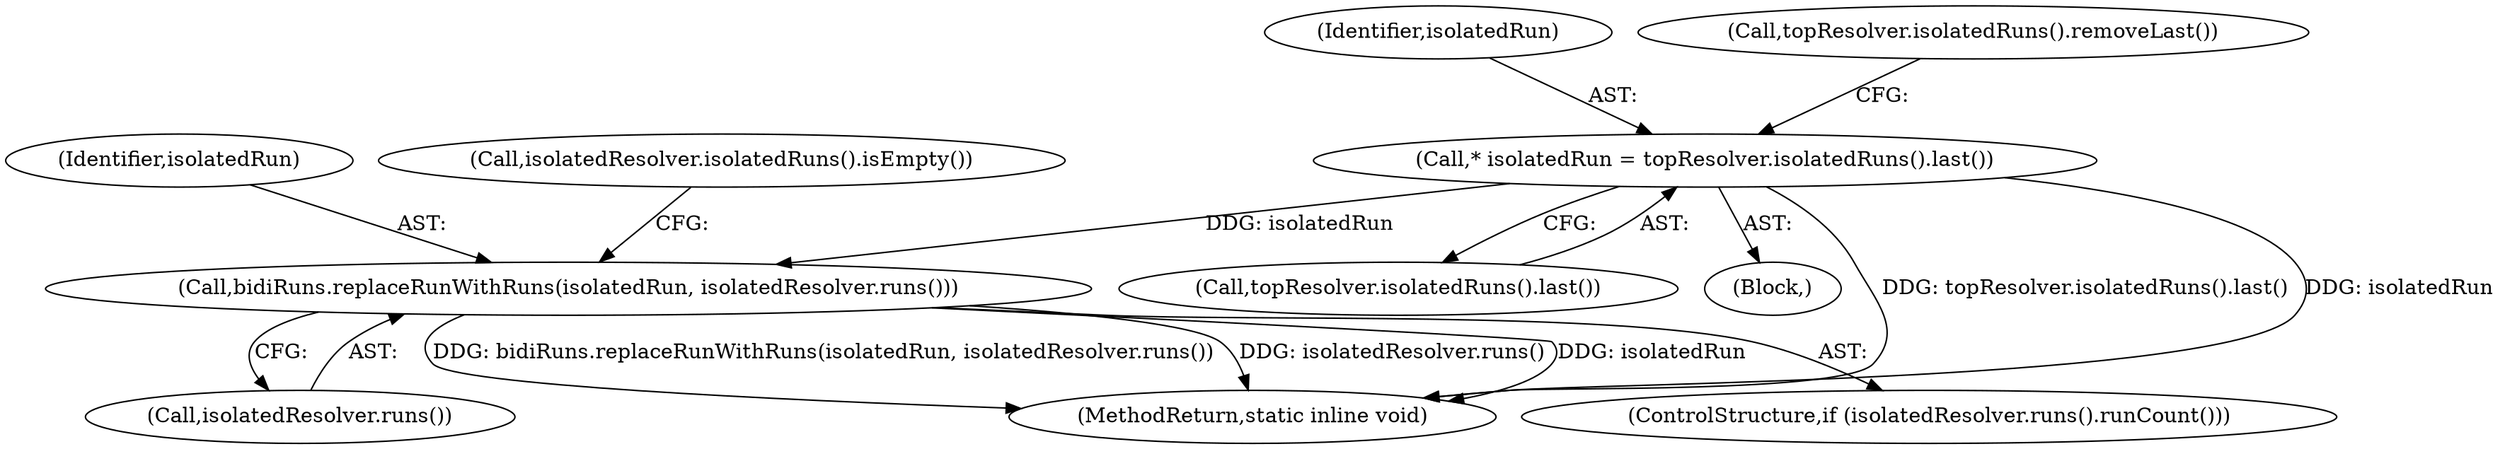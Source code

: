 digraph "0_Chrome_248a92c21c20c14b5983680c50e1d8b73fc79a2f@pointer" {
"1000130" [label="(Call,* isolatedRun = topResolver.isolatedRuns().last())"];
"1000204" [label="(Call,bidiRuns.replaceRunWithRuns(isolatedRun, isolatedResolver.runs()))"];
"1000206" [label="(Call,isolatedResolver.runs())"];
"1000217" [label="(MethodReturn,static inline void)"];
"1000204" [label="(Call,bidiRuns.replaceRunWithRuns(isolatedRun, isolatedResolver.runs()))"];
"1000205" [label="(Identifier,isolatedRun)"];
"1000130" [label="(Call,* isolatedRun = topResolver.isolatedRuns().last())"];
"1000131" [label="(Identifier,isolatedRun)"];
"1000132" [label="(Call,topResolver.isolatedRuns().last())"];
"1000128" [label="(Block,)"];
"1000209" [label="(Call,isolatedResolver.isolatedRuns().isEmpty())"];
"1000133" [label="(Call,topResolver.isolatedRuns().removeLast())"];
"1000202" [label="(ControlStructure,if (isolatedResolver.runs().runCount()))"];
"1000130" -> "1000128"  [label="AST: "];
"1000130" -> "1000132"  [label="CFG: "];
"1000131" -> "1000130"  [label="AST: "];
"1000132" -> "1000130"  [label="AST: "];
"1000133" -> "1000130"  [label="CFG: "];
"1000130" -> "1000217"  [label="DDG: topResolver.isolatedRuns().last()"];
"1000130" -> "1000217"  [label="DDG: isolatedRun"];
"1000130" -> "1000204"  [label="DDG: isolatedRun"];
"1000204" -> "1000202"  [label="AST: "];
"1000204" -> "1000206"  [label="CFG: "];
"1000205" -> "1000204"  [label="AST: "];
"1000206" -> "1000204"  [label="AST: "];
"1000209" -> "1000204"  [label="CFG: "];
"1000204" -> "1000217"  [label="DDG: isolatedResolver.runs()"];
"1000204" -> "1000217"  [label="DDG: isolatedRun"];
"1000204" -> "1000217"  [label="DDG: bidiRuns.replaceRunWithRuns(isolatedRun, isolatedResolver.runs())"];
}
